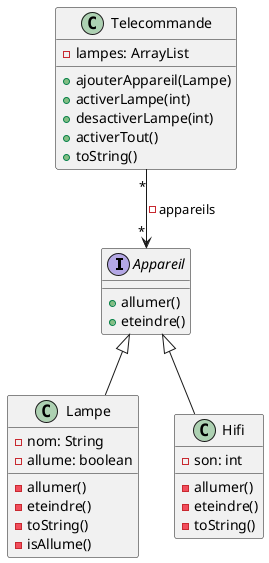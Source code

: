@startuml
'https://plantuml.com/class-diagram

Appareil <|-- Lampe
Appareil <|-- Hifi
Telecommande "*" --> "*" Appareil: - appareils

'''classes
class Telecommande {
    - lampes: ArrayList
    + ajouterAppareil(Lampe)
    + activerLampe(int)
    + desactiverLampe(int)
    + activerTout()
    + toString()
}

interface Appareil {
    + allumer()
    + eteindre()
}

class Lampe {
    - nom: String
    - allume: boolean
    - allumer()
    - eteindre()
    - toString()
    - isAllume()
}

class Hifi {
    - son: int
    - allumer()
    - eteindre()
    - toString()
}
@enduml
